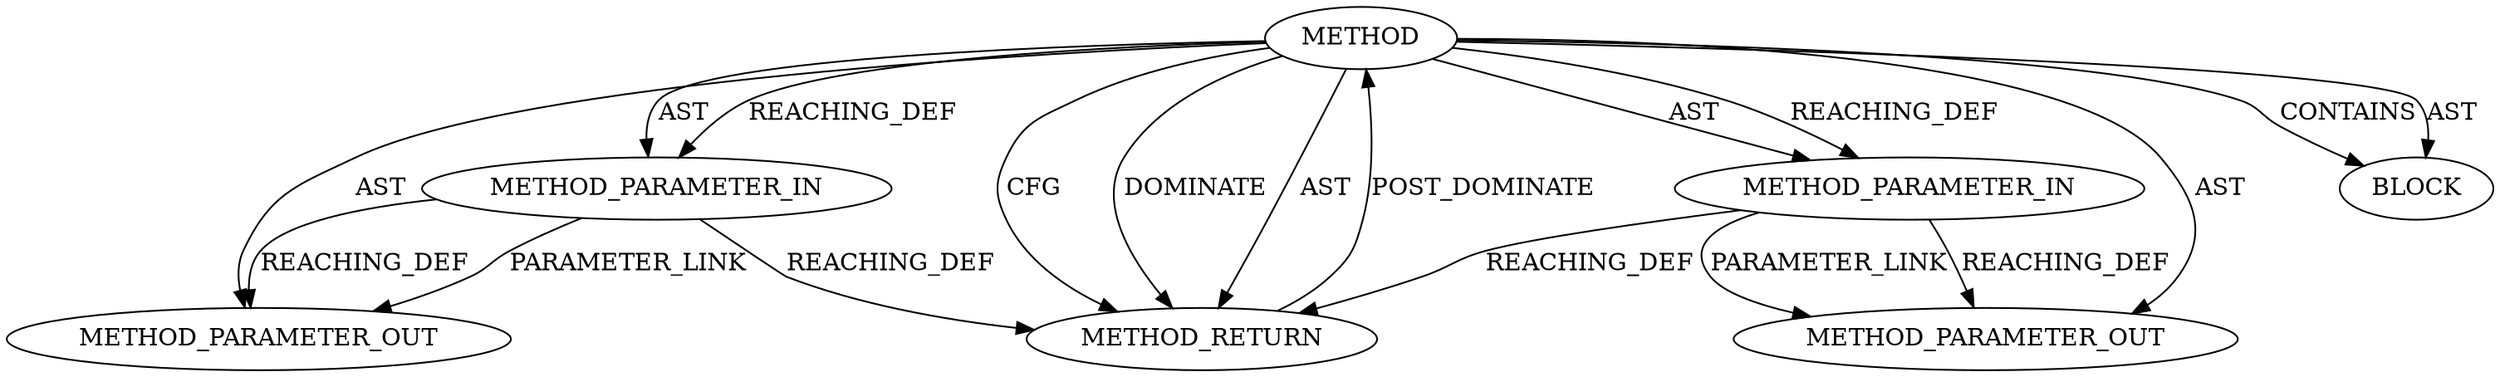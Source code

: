 digraph {
  2675 [label=METHOD AST_PARENT_TYPE="NAMESPACE_BLOCK" AST_PARENT_FULL_NAME="<global>" ORDER=0 CODE="<empty>" FULL_NAME="less" IS_EXTERNAL=true FILENAME="<empty>" SIGNATURE="" NAME="less"]
  2977 [label=METHOD_PARAMETER_OUT ORDER=2 CODE="p2" IS_VARIADIC=false TYPE_FULL_NAME="ANY" EVALUATION_STRATEGY="BY_VALUE" INDEX=2 NAME="p2"]
  2976 [label=METHOD_PARAMETER_OUT ORDER=1 CODE="p1" IS_VARIADIC=false TYPE_FULL_NAME="ANY" EVALUATION_STRATEGY="BY_VALUE" INDEX=1 NAME="p1"]
  2679 [label=METHOD_RETURN ORDER=2 CODE="RET" TYPE_FULL_NAME="ANY" EVALUATION_STRATEGY="BY_VALUE"]
  2677 [label=METHOD_PARAMETER_IN ORDER=2 CODE="p2" IS_VARIADIC=false TYPE_FULL_NAME="ANY" EVALUATION_STRATEGY="BY_VALUE" INDEX=2 NAME="p2"]
  2676 [label=METHOD_PARAMETER_IN ORDER=1 CODE="p1" IS_VARIADIC=false TYPE_FULL_NAME="ANY" EVALUATION_STRATEGY="BY_VALUE" INDEX=1 NAME="p1"]
  2678 [label=BLOCK ORDER=1 ARGUMENT_INDEX=1 CODE="<empty>" TYPE_FULL_NAME="ANY"]
  2675 -> 2976 [label=AST ]
  2675 -> 2679 [label=CFG ]
  2676 -> 2976 [label=PARAMETER_LINK ]
  2675 -> 2677 [label=AST ]
  2675 -> 2676 [label=AST ]
  2679 -> 2675 [label=POST_DOMINATE ]
  2675 -> 2678 [label=CONTAINS ]
  2675 -> 2678 [label=AST ]
  2675 -> 2677 [label=REACHING_DEF VARIABLE=""]
  2675 -> 2977 [label=AST ]
  2677 -> 2977 [label=REACHING_DEF VARIABLE="p2"]
  2677 -> 2679 [label=REACHING_DEF VARIABLE="p2"]
  2676 -> 2679 [label=REACHING_DEF VARIABLE="p1"]
  2675 -> 2679 [label=DOMINATE ]
  2676 -> 2976 [label=REACHING_DEF VARIABLE="p1"]
  2677 -> 2977 [label=PARAMETER_LINK ]
  2675 -> 2679 [label=AST ]
  2675 -> 2676 [label=REACHING_DEF VARIABLE=""]
}
